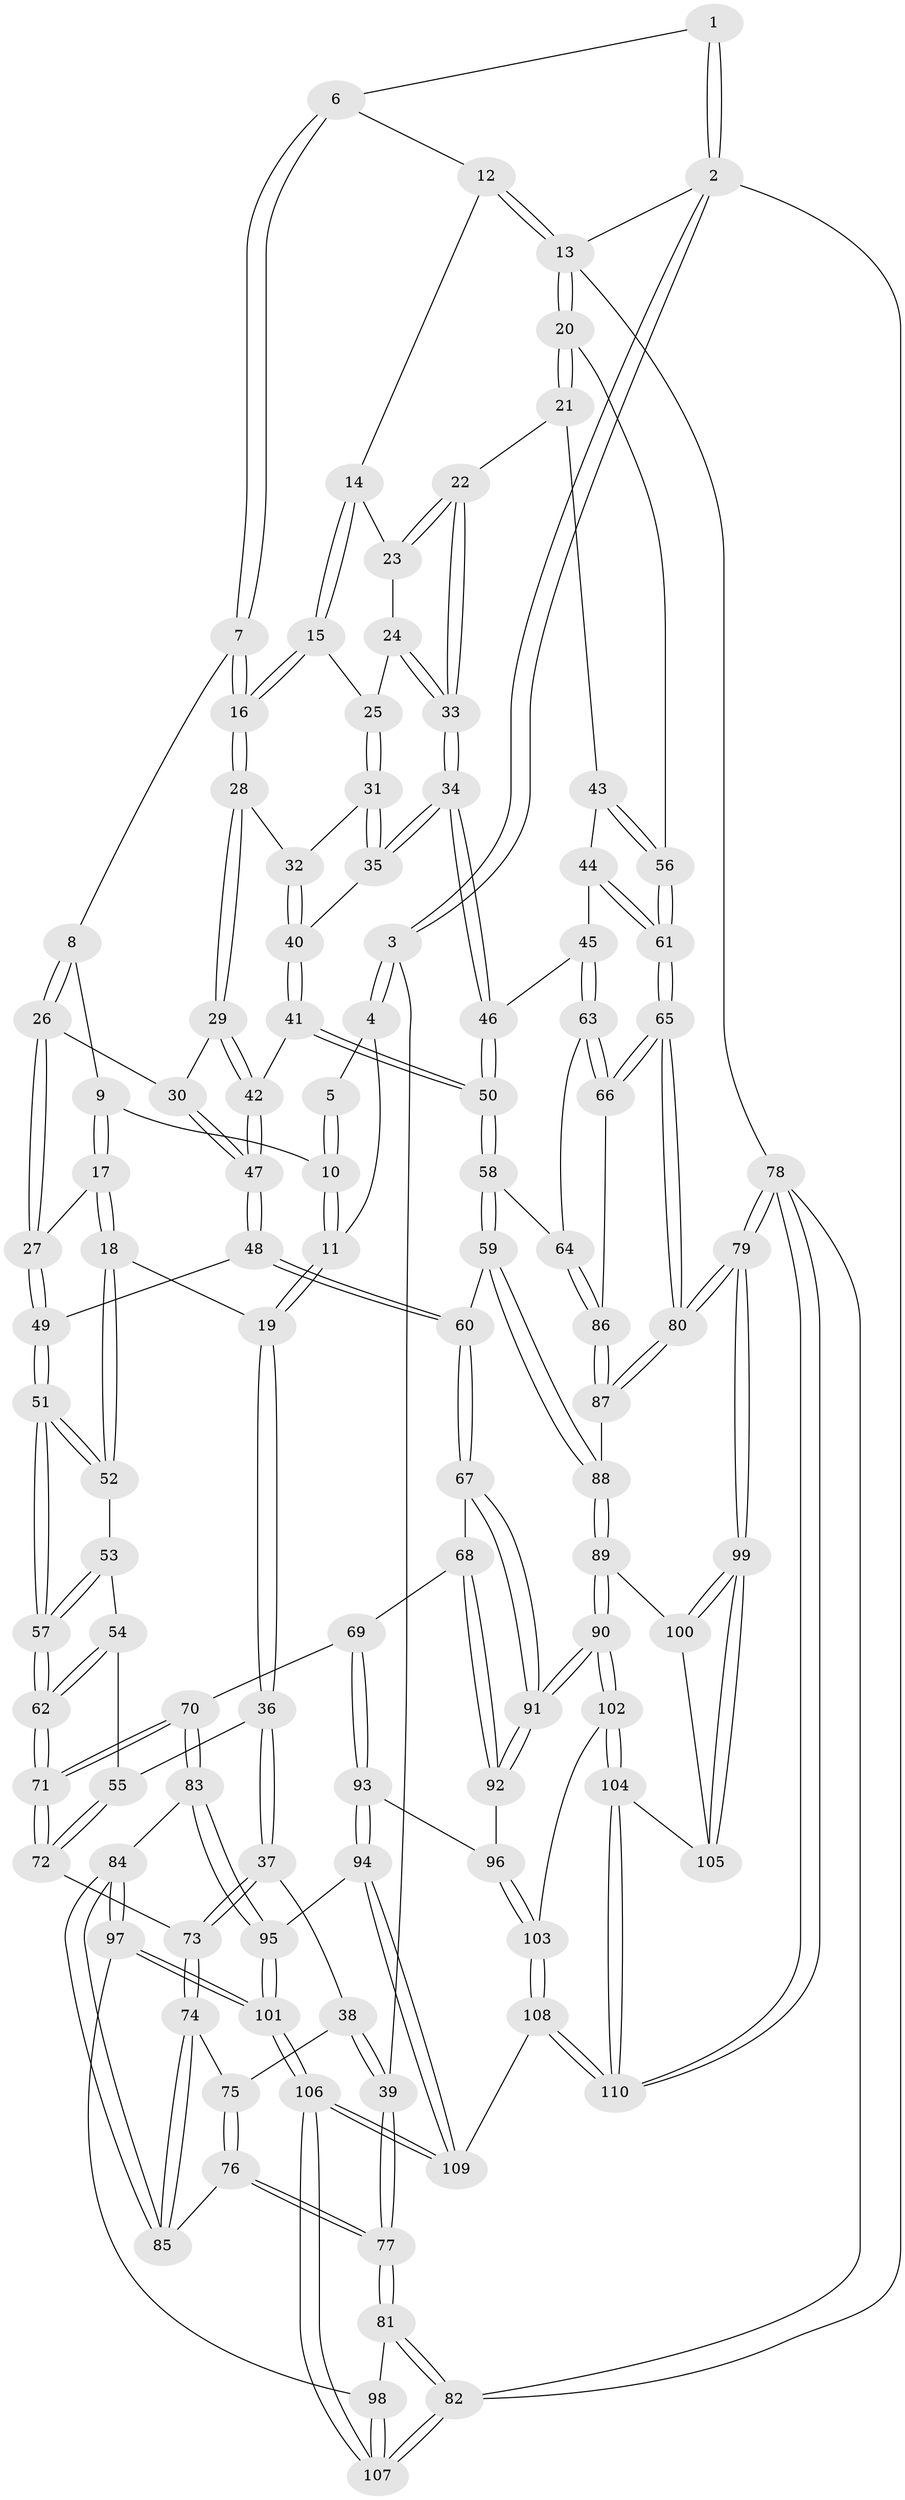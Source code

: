 // coarse degree distribution, {8: 0.022727272727272728, 2: 0.045454545454545456, 5: 0.29545454545454547, 4: 0.3409090909090909, 3: 0.18181818181818182, 6: 0.045454545454545456, 7: 0.06818181818181818}
// Generated by graph-tools (version 1.1) at 2025/21/03/04/25 18:21:30]
// undirected, 110 vertices, 272 edges
graph export_dot {
graph [start="1"]
  node [color=gray90,style=filled];
  1 [pos="+0.1994563640406933+0"];
  2 [pos="+0+0"];
  3 [pos="+0+0.17280564032722293"];
  4 [pos="+0.05853978264176261+0.08961440203141528"];
  5 [pos="+0.19658129153384957+0"];
  6 [pos="+0.562104932087573+0"];
  7 [pos="+0.5515905150108844+0"];
  8 [pos="+0.38600513621990773+0.12411777720117445"];
  9 [pos="+0.3081314048386916+0.11803647942966163"];
  10 [pos="+0.21152575751749664+0"];
  11 [pos="+0.15254622445360125+0.17065995161567377"];
  12 [pos="+0.9218023498346939+0"];
  13 [pos="+1+0"];
  14 [pos="+0.8323481303529773+0.11083427180621619"];
  15 [pos="+0.6658525254566072+0.13920969041600925"];
  16 [pos="+0.5830363696863103+0.10245996162039078"];
  17 [pos="+0.2321829722815386+0.25264826140153734"];
  18 [pos="+0.1846559838471808+0.2585120431221425"];
  19 [pos="+0.15228862197122786+0.2521593309510715"];
  20 [pos="+1+0"];
  21 [pos="+0.9422868819292192+0.22040170016979344"];
  22 [pos="+0.9266465353025893+0.2158906245482631"];
  23 [pos="+0.8329396263257279+0.1152726541882227"];
  24 [pos="+0.7837877014905208+0.20667331978588746"];
  25 [pos="+0.7060351849104762+0.1734397898413804"];
  26 [pos="+0.37521593474210313+0.2602078987125658"];
  27 [pos="+0.34526193843345615+0.28325884409611146"];
  28 [pos="+0.5764551176393343+0.13925391527218822"];
  29 [pos="+0.5154208968690327+0.21903787488456372"];
  30 [pos="+0.45575609678179985+0.25600070085816473"];
  31 [pos="+0.7124875701637715+0.26323961994109"];
  32 [pos="+0.5784334502997269+0.1436748221329805"];
  33 [pos="+0.7981933997466025+0.2540654351275855"];
  34 [pos="+0.7800852675582686+0.30442475637151317"];
  35 [pos="+0.7232178606339713+0.2931653348428516"];
  36 [pos="+0+0.33504236915597246"];
  37 [pos="+0+0.3446199650174937"];
  38 [pos="+0+0.3453836347194955"];
  39 [pos="+0+0.33289118200186385"];
  40 [pos="+0.640055986308854+0.3119537390450271"];
  41 [pos="+0.6188714820642278+0.3548581066981933"];
  42 [pos="+0.5607359802011136+0.36813548637911897"];
  43 [pos="+0.9215232026252044+0.3445775092777526"];
  44 [pos="+0.8893432239416378+0.37901589655920226"];
  45 [pos="+0.8642351651154423+0.3928384385049587"];
  46 [pos="+0.8124408678379869+0.3762544248200238"];
  47 [pos="+0.5067083188747715+0.40609814960886864"];
  48 [pos="+0.5052474817264695+0.40822011686921267"];
  49 [pos="+0.3734691702723078+0.40755499970468795"];
  50 [pos="+0.7035486390498018+0.45679154234433583"];
  51 [pos="+0.34745213579222156+0.44283952426590256"];
  52 [pos="+0.23426178913948803+0.37885834669694496"];
  53 [pos="+0.22088955457201057+0.4081502401077619"];
  54 [pos="+0.1902370087066146+0.45040189305046135"];
  55 [pos="+0.15762950099489523+0.45588999882916525"];
  56 [pos="+1+0.3564487024468596"];
  57 [pos="+0.327781864135476+0.5014393543154285"];
  58 [pos="+0.6859369482322504+0.5275300706191405"];
  59 [pos="+0.5756281754006525+0.616553397662867"];
  60 [pos="+0.571054097240781+0.6175991294330356"];
  61 [pos="+1+0.5428683111437101"];
  62 [pos="+0.32736356956955537+0.5029110797954536"];
  63 [pos="+0.891988714545145+0.5124221168799433"];
  64 [pos="+0.8388220489171592+0.5769451240874854"];
  65 [pos="+1+0.5546127228125873"];
  66 [pos="+1+0.5598602026998827"];
  67 [pos="+0.5666557571690237+0.6213237825411085"];
  68 [pos="+0.5454435767070802+0.6289776666479321"];
  69 [pos="+0.4990228015281814+0.6431742455135526"];
  70 [pos="+0.35870064468885243+0.6133764810369874"];
  71 [pos="+0.32987199718268717+0.5652874559948451"];
  72 [pos="+0.17073773684251733+0.5617553698169461"];
  73 [pos="+0.14047617917378646+0.5855635133560144"];
  74 [pos="+0.1353521026676896+0.5949500477799282"];
  75 [pos="+0.011527649438787741+0.533883739231914"];
  76 [pos="+0.0832238499959571+0.7095462863256227"];
  77 [pos="+0+0.7305640430673008"];
  78 [pos="+1+1"];
  79 [pos="+1+1"];
  80 [pos="+1+0.9521670599867277"];
  81 [pos="+0+0.8782106406749854"];
  82 [pos="+0+1"];
  83 [pos="+0.24981271297170723+0.7559575900984147"];
  84 [pos="+0.1585355903532467+0.7750950874200104"];
  85 [pos="+0.08903070601532637+0.7104996502379771"];
  86 [pos="+0.8587853107035311+0.6885545350298478"];
  87 [pos="+0.8402726123615417+0.7525327167617781"];
  88 [pos="+0.8272917514735688+0.759828836569304"];
  89 [pos="+0.8250238913511931+0.7639805769675007"];
  90 [pos="+0.640891928046628+0.8607150501863488"];
  91 [pos="+0.637200376724724+0.8509707941696185"];
  92 [pos="+0.5474083343315019+0.8057745940497487"];
  93 [pos="+0.44130863426408173+0.8572984366427546"];
  94 [pos="+0.41667239784275867+0.8776404269734777"];
  95 [pos="+0.37567891187218233+0.8746157824485994"];
  96 [pos="+0.4959439215281731+0.8635116362555812"];
  97 [pos="+0.1463958101728861+0.8311875736769184"];
  98 [pos="+0.12978517566675374+0.8506742565221193"];
  99 [pos="+0.9800262134584705+1"];
  100 [pos="+0.8219057968227778+0.8680705582343032"];
  101 [pos="+0.26228152760464496+0.9950863209099896"];
  102 [pos="+0.6360949609654865+0.8736657713444723"];
  103 [pos="+0.6173381137593654+0.8908281768308071"];
  104 [pos="+0.7557976706583226+0.9514422510618987"];
  105 [pos="+0.772132422841054+0.9381282159582858"];
  106 [pos="+0.22648783868061842+1"];
  107 [pos="+0+1"];
  108 [pos="+0.5583635251056644+1"];
  109 [pos="+0.526485433148913+1"];
  110 [pos="+0.7178114866858384+1"];
  1 -- 2;
  1 -- 2;
  1 -- 6;
  2 -- 3;
  2 -- 3;
  2 -- 13;
  2 -- 82;
  3 -- 4;
  3 -- 4;
  3 -- 39;
  4 -- 5;
  4 -- 11;
  5 -- 10;
  5 -- 10;
  6 -- 7;
  6 -- 7;
  6 -- 12;
  7 -- 8;
  7 -- 16;
  7 -- 16;
  8 -- 9;
  8 -- 26;
  8 -- 26;
  9 -- 10;
  9 -- 17;
  9 -- 17;
  10 -- 11;
  10 -- 11;
  11 -- 19;
  11 -- 19;
  12 -- 13;
  12 -- 13;
  12 -- 14;
  13 -- 20;
  13 -- 20;
  13 -- 78;
  14 -- 15;
  14 -- 15;
  14 -- 23;
  15 -- 16;
  15 -- 16;
  15 -- 25;
  16 -- 28;
  16 -- 28;
  17 -- 18;
  17 -- 18;
  17 -- 27;
  18 -- 19;
  18 -- 52;
  18 -- 52;
  19 -- 36;
  19 -- 36;
  20 -- 21;
  20 -- 21;
  20 -- 56;
  21 -- 22;
  21 -- 43;
  22 -- 23;
  22 -- 23;
  22 -- 33;
  22 -- 33;
  23 -- 24;
  24 -- 25;
  24 -- 33;
  24 -- 33;
  25 -- 31;
  25 -- 31;
  26 -- 27;
  26 -- 27;
  26 -- 30;
  27 -- 49;
  27 -- 49;
  28 -- 29;
  28 -- 29;
  28 -- 32;
  29 -- 30;
  29 -- 42;
  29 -- 42;
  30 -- 47;
  30 -- 47;
  31 -- 32;
  31 -- 35;
  31 -- 35;
  32 -- 40;
  32 -- 40;
  33 -- 34;
  33 -- 34;
  34 -- 35;
  34 -- 35;
  34 -- 46;
  34 -- 46;
  35 -- 40;
  36 -- 37;
  36 -- 37;
  36 -- 55;
  37 -- 38;
  37 -- 73;
  37 -- 73;
  38 -- 39;
  38 -- 39;
  38 -- 75;
  39 -- 77;
  39 -- 77;
  40 -- 41;
  40 -- 41;
  41 -- 42;
  41 -- 50;
  41 -- 50;
  42 -- 47;
  42 -- 47;
  43 -- 44;
  43 -- 56;
  43 -- 56;
  44 -- 45;
  44 -- 61;
  44 -- 61;
  45 -- 46;
  45 -- 63;
  45 -- 63;
  46 -- 50;
  46 -- 50;
  47 -- 48;
  47 -- 48;
  48 -- 49;
  48 -- 60;
  48 -- 60;
  49 -- 51;
  49 -- 51;
  50 -- 58;
  50 -- 58;
  51 -- 52;
  51 -- 52;
  51 -- 57;
  51 -- 57;
  52 -- 53;
  53 -- 54;
  53 -- 57;
  53 -- 57;
  54 -- 55;
  54 -- 62;
  54 -- 62;
  55 -- 72;
  55 -- 72;
  56 -- 61;
  56 -- 61;
  57 -- 62;
  57 -- 62;
  58 -- 59;
  58 -- 59;
  58 -- 64;
  59 -- 60;
  59 -- 88;
  59 -- 88;
  60 -- 67;
  60 -- 67;
  61 -- 65;
  61 -- 65;
  62 -- 71;
  62 -- 71;
  63 -- 64;
  63 -- 66;
  63 -- 66;
  64 -- 86;
  64 -- 86;
  65 -- 66;
  65 -- 66;
  65 -- 80;
  65 -- 80;
  66 -- 86;
  67 -- 68;
  67 -- 91;
  67 -- 91;
  68 -- 69;
  68 -- 92;
  68 -- 92;
  69 -- 70;
  69 -- 93;
  69 -- 93;
  70 -- 71;
  70 -- 71;
  70 -- 83;
  70 -- 83;
  71 -- 72;
  71 -- 72;
  72 -- 73;
  73 -- 74;
  73 -- 74;
  74 -- 75;
  74 -- 85;
  74 -- 85;
  75 -- 76;
  75 -- 76;
  76 -- 77;
  76 -- 77;
  76 -- 85;
  77 -- 81;
  77 -- 81;
  78 -- 79;
  78 -- 79;
  78 -- 110;
  78 -- 110;
  78 -- 82;
  79 -- 80;
  79 -- 80;
  79 -- 99;
  79 -- 99;
  80 -- 87;
  80 -- 87;
  81 -- 82;
  81 -- 82;
  81 -- 98;
  82 -- 107;
  82 -- 107;
  83 -- 84;
  83 -- 95;
  83 -- 95;
  84 -- 85;
  84 -- 85;
  84 -- 97;
  84 -- 97;
  86 -- 87;
  86 -- 87;
  87 -- 88;
  88 -- 89;
  88 -- 89;
  89 -- 90;
  89 -- 90;
  89 -- 100;
  90 -- 91;
  90 -- 91;
  90 -- 102;
  90 -- 102;
  91 -- 92;
  91 -- 92;
  92 -- 96;
  93 -- 94;
  93 -- 94;
  93 -- 96;
  94 -- 95;
  94 -- 109;
  94 -- 109;
  95 -- 101;
  95 -- 101;
  96 -- 103;
  96 -- 103;
  97 -- 98;
  97 -- 101;
  97 -- 101;
  98 -- 107;
  98 -- 107;
  99 -- 100;
  99 -- 100;
  99 -- 105;
  99 -- 105;
  100 -- 105;
  101 -- 106;
  101 -- 106;
  102 -- 103;
  102 -- 104;
  102 -- 104;
  103 -- 108;
  103 -- 108;
  104 -- 105;
  104 -- 110;
  104 -- 110;
  106 -- 107;
  106 -- 107;
  106 -- 109;
  106 -- 109;
  108 -- 109;
  108 -- 110;
  108 -- 110;
}
